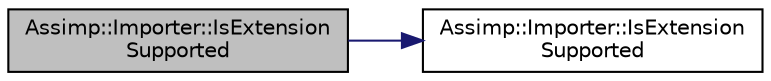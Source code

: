 digraph "Assimp::Importer::IsExtensionSupported"
{
  edge [fontname="Helvetica",fontsize="10",labelfontname="Helvetica",labelfontsize="10"];
  node [fontname="Helvetica",fontsize="10",shape=record];
  rankdir="LR";
  Node1 [label="Assimp::Importer::IsExtension\lSupported",height=0.2,width=0.4,color="black", fillcolor="grey75", style="filled", fontcolor="black"];
  Node1 -> Node2 [color="midnightblue",fontsize="10",style="solid",fontname="Helvetica"];
  Node2 [label="Assimp::Importer::IsExtension\lSupported",height=0.2,width=0.4,color="black", fillcolor="white", style="filled",URL="$class_assimp_1_1_importer.html#af154ba007f649fcf034a10d6e9c3d4fa"];
}
